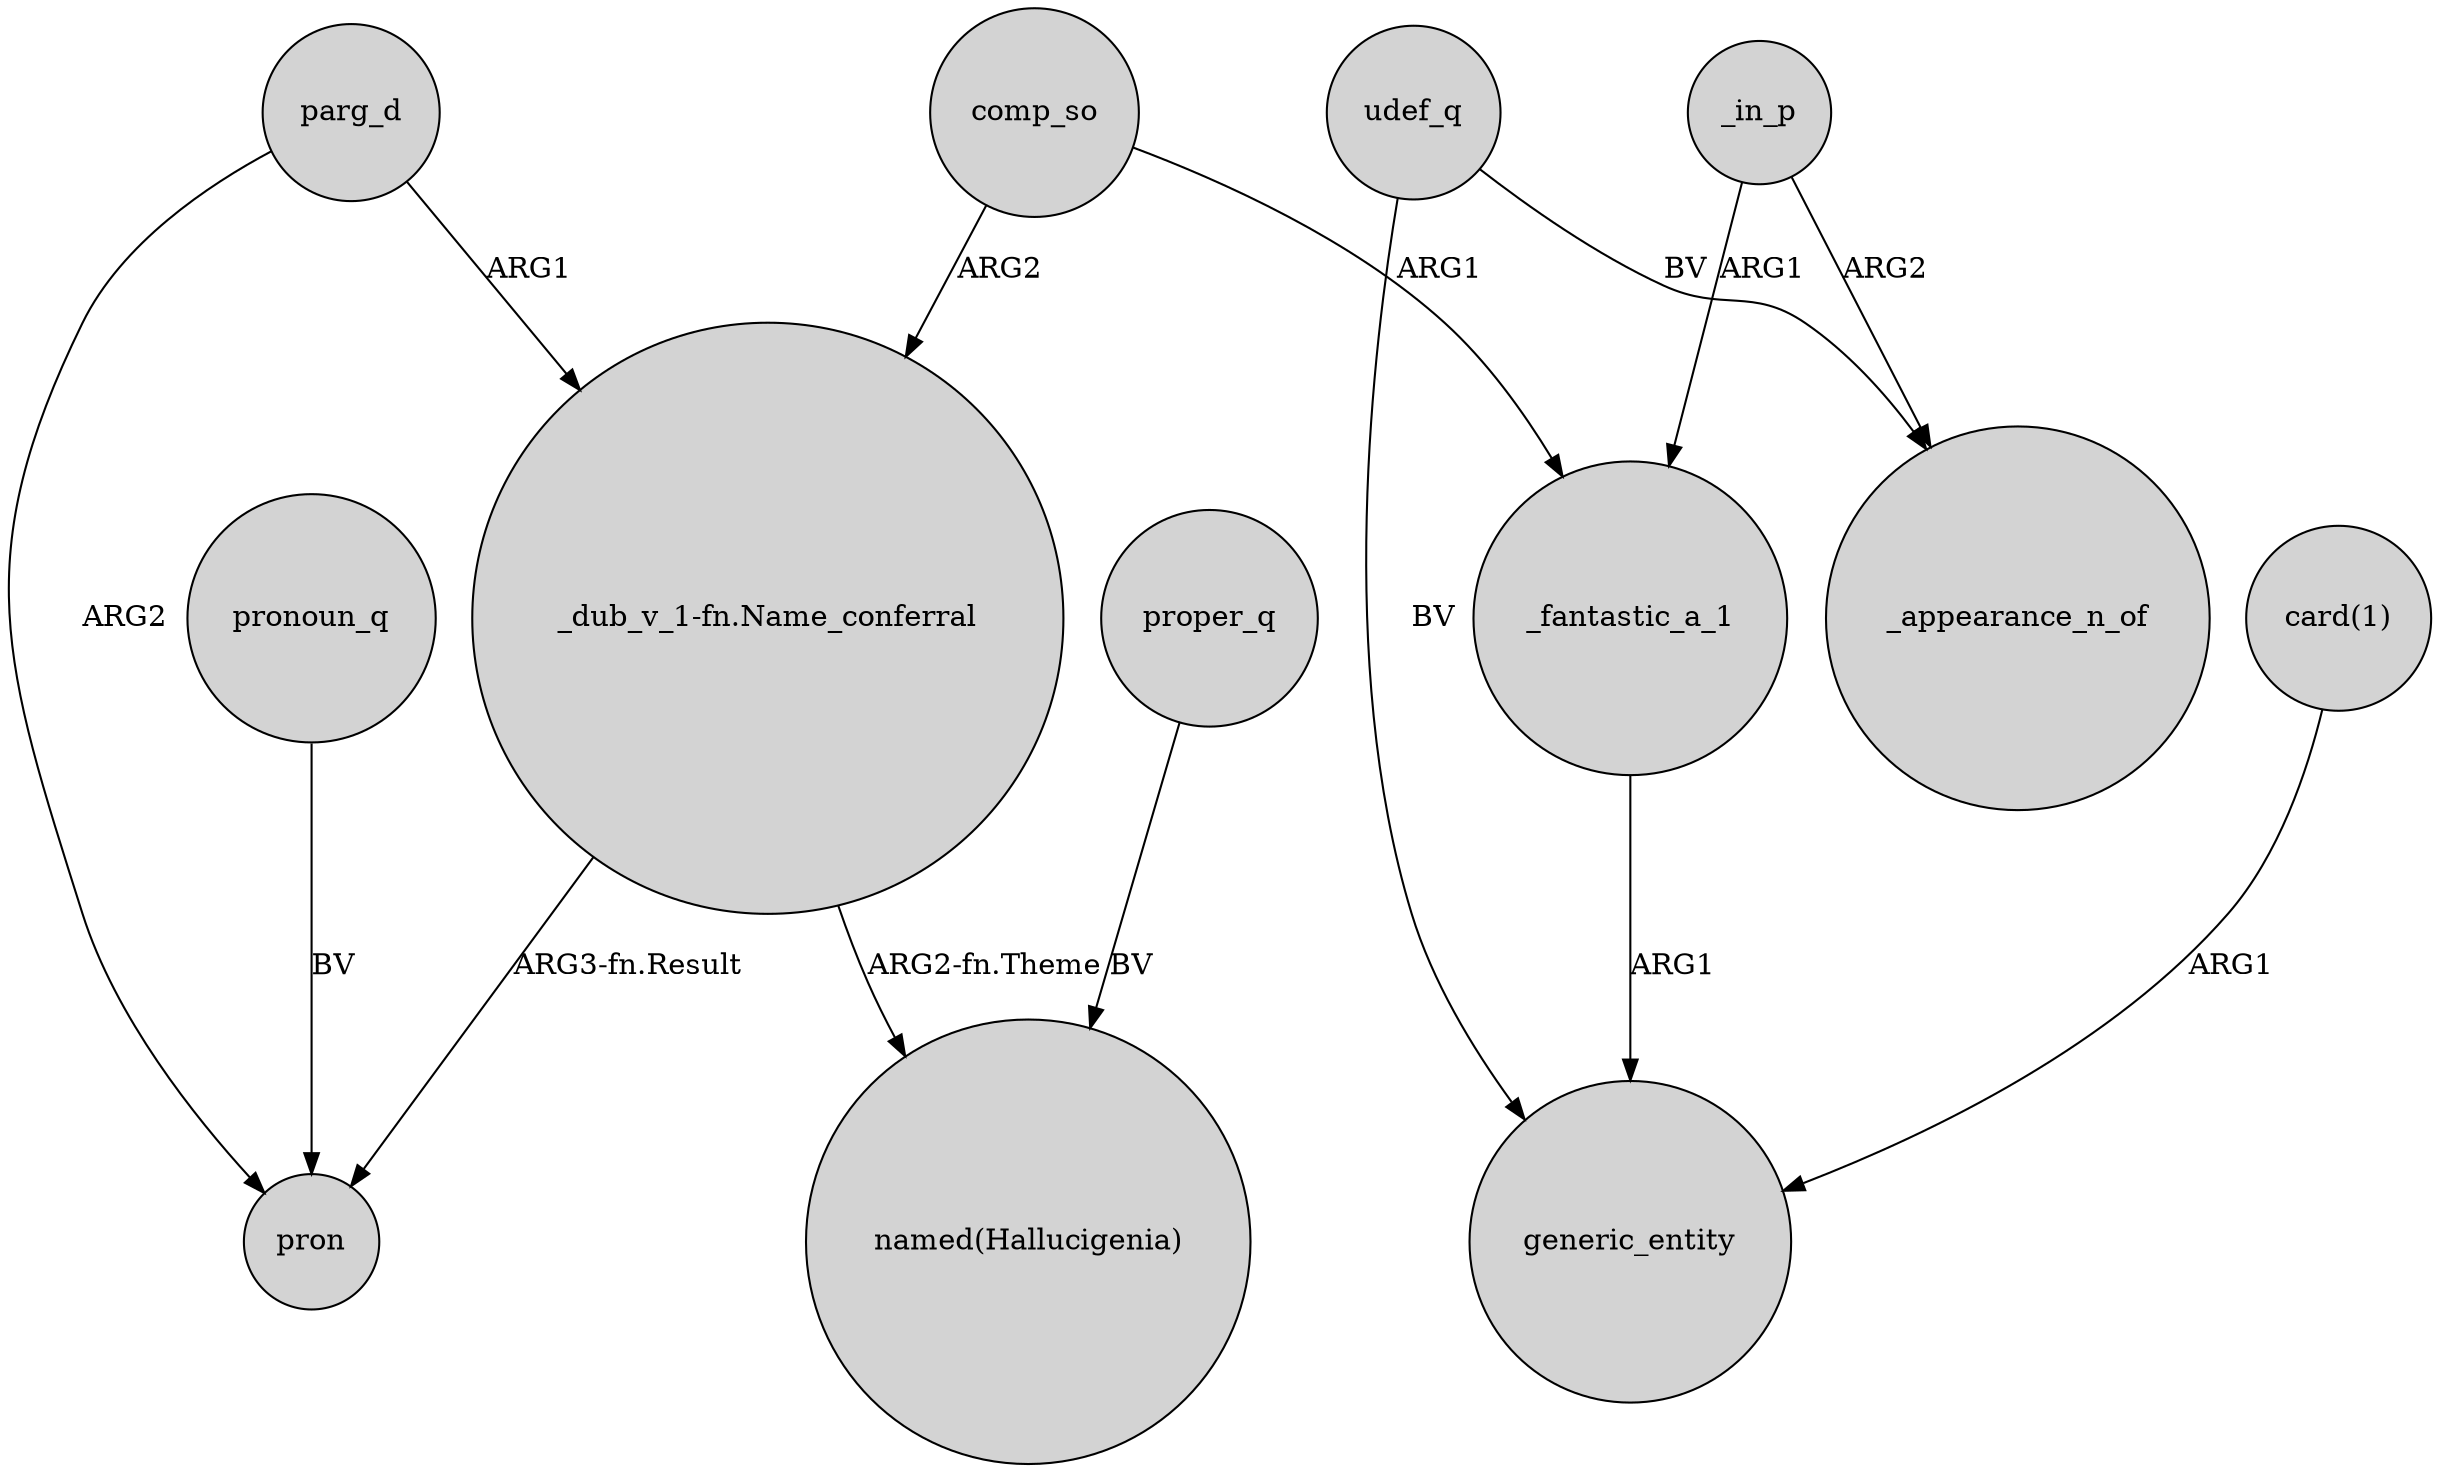 digraph {
	node [shape=circle style=filled]
	comp_so -> "_dub_v_1-fn.Name_conferral" [label=ARG2]
	_in_p -> _fantastic_a_1 [label=ARG1]
	"card(1)" -> generic_entity [label=ARG1]
	_in_p -> _appearance_n_of [label=ARG2]
	udef_q -> generic_entity [label=BV]
	parg_d -> "_dub_v_1-fn.Name_conferral" [label=ARG1]
	"_dub_v_1-fn.Name_conferral" -> pron [label="ARG3-fn.Result"]
	"_dub_v_1-fn.Name_conferral" -> "named(Hallucigenia)" [label="ARG2-fn.Theme"]
	comp_so -> _fantastic_a_1 [label=ARG1]
	parg_d -> pron [label=ARG2]
	_fantastic_a_1 -> generic_entity [label=ARG1]
	udef_q -> _appearance_n_of [label=BV]
	proper_q -> "named(Hallucigenia)" [label=BV]
	pronoun_q -> pron [label=BV]
}
